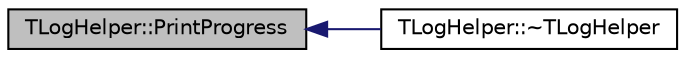 digraph G
{
  edge [fontname="Helvetica",fontsize="10",labelfontname="Helvetica",labelfontsize="10"];
  node [fontname="Helvetica",fontsize="10",shape=record];
  rankdir="LR";
  Node1 [label="TLogHelper::PrintProgress",height=0.2,width=0.4,color="black", fillcolor="grey75", style="filled" fontcolor="black"];
  Node1 -> Node2 [dir="back",color="midnightblue",fontsize="10",style="solid",fontname="Helvetica"];
  Node2 [label="TLogHelper::~TLogHelper",height=0.2,width=0.4,color="black", fillcolor="white", style="filled",URL="$class_t_log_helper.html#ae318391b2509fc7196aeeea88d78fefe"];
}
